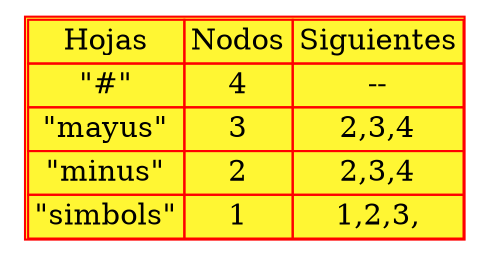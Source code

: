 digraph G{
tbl [
shape=plaintext
label=<
<table color='red' cellspacing='0' bgcolor="#FFF633">
<tr><td>Hojas</td><td>Nodos</td><td>Siguientes</td></tr>
<tr><td>"#"</td><td>4</td><td>--</td></tr>
<tr><td>"mayus"</td><td>3</td><td>2,3,4</td></tr>
<tr><td>"minus"</td><td>2</td><td>2,3,4</td></tr>
<tr><td>"simbols"</td><td>1</td><td>1,2,3,</td></tr>
</table>
>];
}
